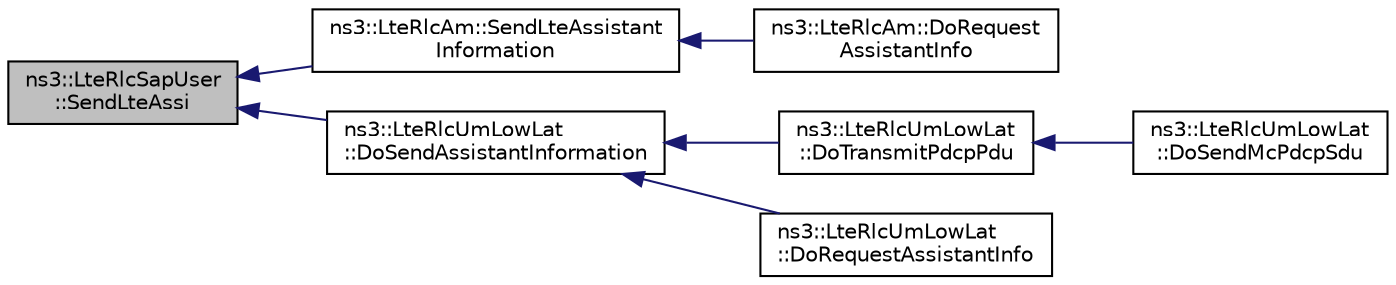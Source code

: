 digraph "ns3::LteRlcSapUser::SendLteAssi"
{
  edge [fontname="Helvetica",fontsize="10",labelfontname="Helvetica",labelfontsize="10"];
  node [fontname="Helvetica",fontsize="10",shape=record];
  rankdir="LR";
  Node1 [label="ns3::LteRlcSapUser\l::SendLteAssi",height=0.2,width=0.4,color="black", fillcolor="grey75", style="filled", fontcolor="black"];
  Node1 -> Node2 [dir="back",color="midnightblue",fontsize="10",style="solid"];
  Node2 [label="ns3::LteRlcAm::SendLteAssistant\lInformation",height=0.2,width=0.4,color="black", fillcolor="white", style="filled",URL="$d0/d4c/classns3_1_1LteRlcAm.html#a5aae277d58b87abb89b62464ea6e7d9e"];
  Node2 -> Node3 [dir="back",color="midnightblue",fontsize="10",style="solid"];
  Node3 [label="ns3::LteRlcAm::DoRequest\lAssistantInfo",height=0.2,width=0.4,color="black", fillcolor="white", style="filled",URL="$d0/d4c/classns3_1_1LteRlcAm.html#a9c68a7efc9ad9912b18e7c4b8340fae4"];
  Node1 -> Node4 [dir="back",color="midnightblue",fontsize="10",style="solid"];
  Node4 [label="ns3::LteRlcUmLowLat\l::DoSendAssistantInformation",height=0.2,width=0.4,color="black", fillcolor="white", style="filled",URL="$dd/df9/classns3_1_1LteRlcUmLowLat.html#a4b446246590f6bfe283c69a9fc609f6e"];
  Node4 -> Node5 [dir="back",color="midnightblue",fontsize="10",style="solid"];
  Node5 [label="ns3::LteRlcUmLowLat\l::DoTransmitPdcpPdu",height=0.2,width=0.4,color="black", fillcolor="white", style="filled",URL="$dd/df9/classns3_1_1LteRlcUmLowLat.html#a570cdc49dbbc3de40fd81c5f31bfcdb9"];
  Node5 -> Node6 [dir="back",color="midnightblue",fontsize="10",style="solid"];
  Node6 [label="ns3::LteRlcUmLowLat\l::DoSendMcPdcpSdu",height=0.2,width=0.4,color="black", fillcolor="white", style="filled",URL="$dd/df9/classns3_1_1LteRlcUmLowLat.html#ac3e42361a581c35fa01291aab59f231f"];
  Node4 -> Node7 [dir="back",color="midnightblue",fontsize="10",style="solid"];
  Node7 [label="ns3::LteRlcUmLowLat\l::DoRequestAssistantInfo",height=0.2,width=0.4,color="black", fillcolor="white", style="filled",URL="$dd/df9/classns3_1_1LteRlcUmLowLat.html#a035004211f533b215ce63f52b21c8bc8"];
}
